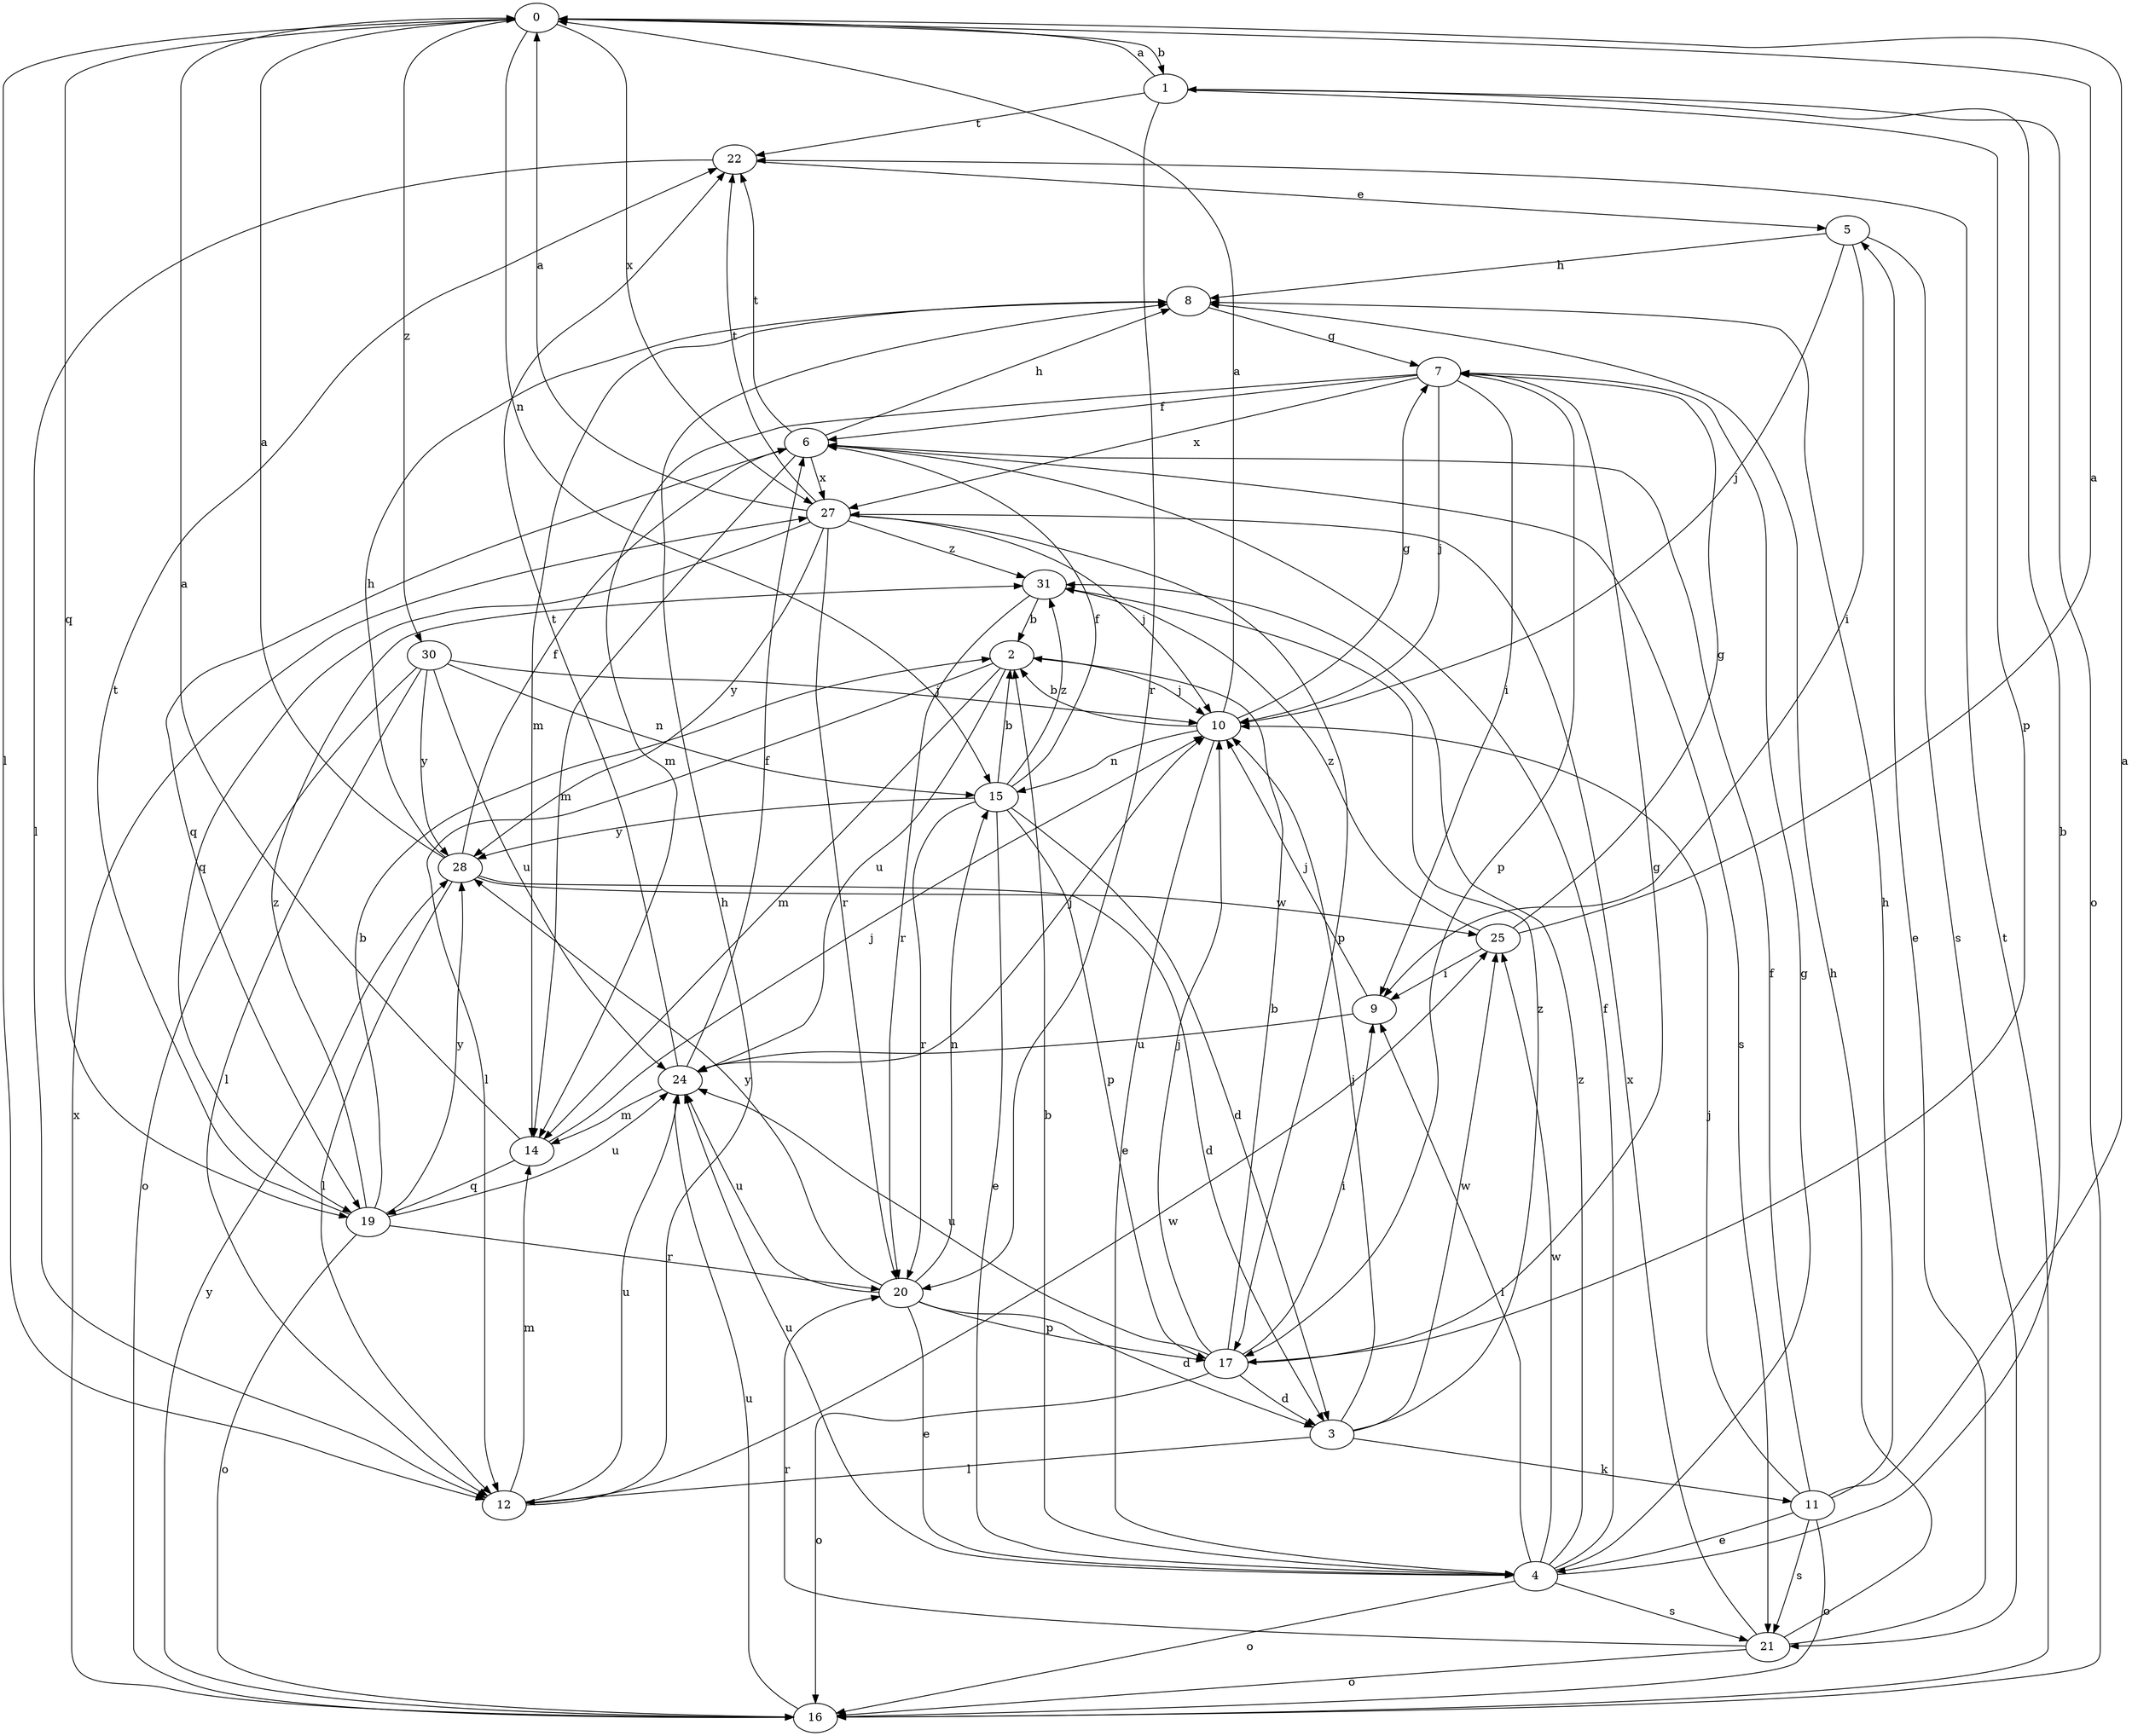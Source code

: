 strict digraph  {
0;
1;
2;
3;
4;
5;
6;
7;
8;
9;
10;
11;
12;
14;
15;
16;
17;
19;
20;
21;
22;
24;
25;
27;
28;
30;
31;
0 -> 1  [label=b];
0 -> 12  [label=l];
0 -> 15  [label=n];
0 -> 19  [label=q];
0 -> 27  [label=x];
0 -> 30  [label=z];
1 -> 0  [label=a];
1 -> 16  [label=o];
1 -> 17  [label=p];
1 -> 20  [label=r];
1 -> 22  [label=t];
2 -> 10  [label=j];
2 -> 12  [label=l];
2 -> 14  [label=m];
2 -> 24  [label=u];
3 -> 10  [label=j];
3 -> 11  [label=k];
3 -> 12  [label=l];
3 -> 25  [label=w];
3 -> 31  [label=z];
4 -> 1  [label=b];
4 -> 2  [label=b];
4 -> 6  [label=f];
4 -> 7  [label=g];
4 -> 9  [label=i];
4 -> 16  [label=o];
4 -> 21  [label=s];
4 -> 24  [label=u];
4 -> 25  [label=w];
4 -> 31  [label=z];
5 -> 8  [label=h];
5 -> 9  [label=i];
5 -> 10  [label=j];
5 -> 21  [label=s];
6 -> 8  [label=h];
6 -> 14  [label=m];
6 -> 19  [label=q];
6 -> 21  [label=s];
6 -> 22  [label=t];
6 -> 27  [label=x];
7 -> 6  [label=f];
7 -> 9  [label=i];
7 -> 10  [label=j];
7 -> 14  [label=m];
7 -> 17  [label=p];
7 -> 27  [label=x];
8 -> 7  [label=g];
8 -> 14  [label=m];
9 -> 10  [label=j];
9 -> 24  [label=u];
10 -> 0  [label=a];
10 -> 2  [label=b];
10 -> 4  [label=e];
10 -> 7  [label=g];
10 -> 15  [label=n];
11 -> 0  [label=a];
11 -> 4  [label=e];
11 -> 6  [label=f];
11 -> 8  [label=h];
11 -> 10  [label=j];
11 -> 16  [label=o];
11 -> 21  [label=s];
12 -> 8  [label=h];
12 -> 14  [label=m];
12 -> 24  [label=u];
12 -> 25  [label=w];
14 -> 0  [label=a];
14 -> 10  [label=j];
14 -> 19  [label=q];
15 -> 2  [label=b];
15 -> 3  [label=d];
15 -> 4  [label=e];
15 -> 6  [label=f];
15 -> 17  [label=p];
15 -> 20  [label=r];
15 -> 28  [label=y];
15 -> 31  [label=z];
16 -> 22  [label=t];
16 -> 24  [label=u];
16 -> 27  [label=x];
16 -> 28  [label=y];
17 -> 2  [label=b];
17 -> 3  [label=d];
17 -> 7  [label=g];
17 -> 9  [label=i];
17 -> 10  [label=j];
17 -> 16  [label=o];
17 -> 24  [label=u];
19 -> 2  [label=b];
19 -> 16  [label=o];
19 -> 20  [label=r];
19 -> 22  [label=t];
19 -> 24  [label=u];
19 -> 28  [label=y];
19 -> 31  [label=z];
20 -> 3  [label=d];
20 -> 4  [label=e];
20 -> 15  [label=n];
20 -> 17  [label=p];
20 -> 24  [label=u];
20 -> 28  [label=y];
21 -> 5  [label=e];
21 -> 8  [label=h];
21 -> 16  [label=o];
21 -> 20  [label=r];
21 -> 27  [label=x];
22 -> 5  [label=e];
22 -> 12  [label=l];
24 -> 6  [label=f];
24 -> 10  [label=j];
24 -> 14  [label=m];
24 -> 22  [label=t];
25 -> 0  [label=a];
25 -> 7  [label=g];
25 -> 9  [label=i];
25 -> 31  [label=z];
27 -> 0  [label=a];
27 -> 10  [label=j];
27 -> 17  [label=p];
27 -> 19  [label=q];
27 -> 20  [label=r];
27 -> 22  [label=t];
27 -> 28  [label=y];
27 -> 31  [label=z];
28 -> 0  [label=a];
28 -> 3  [label=d];
28 -> 6  [label=f];
28 -> 8  [label=h];
28 -> 12  [label=l];
28 -> 25  [label=w];
30 -> 10  [label=j];
30 -> 12  [label=l];
30 -> 15  [label=n];
30 -> 16  [label=o];
30 -> 24  [label=u];
30 -> 28  [label=y];
31 -> 2  [label=b];
31 -> 20  [label=r];
}
